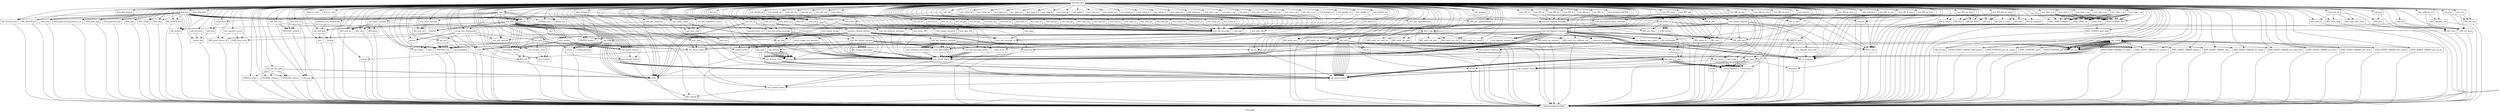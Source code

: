 digraph "Call graph" {
	label="Call graph";

	Node0x5644b32a7ba0 [shape=record,label="{external node}"];
	Node0x5644b32a7ba0 -> Node0x5644b32a7c40;
	Node0x5644b32a7ba0 -> Node0x5644b32a7d80;
	Node0x5644b32a7ba0 -> Node0x5644b32e1910;
	Node0x5644b32a7ba0 -> Node0x5644b32a7c70;
	Node0x5644b32a7ba0 -> Node0x5644b32e19b0;
	Node0x5644b32a7ba0 -> Node0x5644b32a7db0;
	Node0x5644b32a7ba0 -> Node0x5644b32e0fc0;
	Node0x5644b32a7ba0 -> Node0x5644b32e1030;
	Node0x5644b32a7ba0 -> Node0x5644b32e1180;
	Node0x5644b32a7ba0 -> Node0x5644b32e11f0;
	Node0x5644b32a7ba0 -> Node0x5644b32e16e0;
	Node0x5644b32a7ba0 -> Node0x5644b32e1750;
	Node0x5644b32a7ba0 -> Node0x5644b32e17c0;
	Node0x5644b32a7ba0 -> Node0x5644b32e1c40;
	Node0x5644b32a7ba0 -> Node0x5644b32e1830;
	Node0x5644b32a7ba0 -> Node0x5644b32e18a0;
	Node0x5644b32a7ba0 -> Node0x5644b32a7ce0;
	Node0x5644b32a7ba0 -> Node0x5644b32e1d10;
	Node0x5644b32a7ba0 -> Node0x5644b32e1de0;
	Node0x5644b32a7ba0 -> Node0x5644b327dd10;
	Node0x5644b32a7ba0 -> Node0x5644b327dd80;
	Node0x5644b32a7ba0 -> Node0x5644b327ddf0;
	Node0x5644b32a7ba0 -> Node0x5644b327de20;
	Node0x5644b32a7ba0 -> Node0x5644b327e080;
	Node0x5644b32a7ba0 -> Node0x5644b327e270;
	Node0x5644b32a7ba0 -> Node0x5644b327e2e0;
	Node0x5644b32a7ba0 -> Node0x5644b327e380;
	Node0x5644b32a7ba0 -> Node0x5644b327e420;
	Node0x5644b32a7ba0 -> Node0x5644b327e4c0;
	Node0x5644b32a7ba0 -> Node0x5644b351a890;
	Node0x5644b32a7ba0 -> Node0x5644b351a930;
	Node0x5644b32a7ba0 -> Node0x5644b351a9d0;
	Node0x5644b32a7ba0 -> Node0x5644b351aa40;
	Node0x5644b32a7ba0 -> Node0x5644b351b2c0;
	Node0x5644b32a7ba0 -> Node0x5644b351b3d0;
	Node0x5644b32a7ba0 -> Node0x5644b351b440;
	Node0x5644b32a7ba0 -> Node0x5644b351b4e0;
	Node0x5644b32a7ba0 -> Node0x5644b351b470;
	Node0x5644b32a7ba0 -> Node0x5644b351b620;
	Node0x5644b32a7ba0 -> Node0x5644b351b650;
	Node0x5644b32a7ba0 -> Node0x5644b351b700;
	Node0x5644b32a7ba0 -> Node0x5644b351b880;
	Node0x5644b32a7ba0 -> Node0x5644b351b980;
	Node0x5644b32a7ba0 -> Node0x5644b32e3fd0;
	Node0x5644b32a7ba0 -> Node0x5644b32e40e0;
	Node0x5644b32a7ba0 -> Node0x5644b32e41f0;
	Node0x5644b32a7ba0 -> Node0x5644b32e3ef0;
	Node0x5644b32a7ba0 -> Node0x5644b32e4220;
	Node0x5644b32a7ba0 -> Node0x5644b327e0b0;
	Node0x5644b32a7ba0 -> Node0x5644b351b2f0;
	Node0x5644b32a7ba0 -> Node0x5644b327e560;
	Node0x5644b32a7ba0 -> Node0x5644b327e1d0;
	Node0x5644b32a7ba0 -> Node0x5644b351ba20;
	Node0x5644b32a7ba0 -> Node0x5644b327df40;
	Node0x5644b32a7ba0 -> Node0x5644b32e4400;
	Node0x5644b32a7ba0 -> Node0x5644b32e4430;
	Node0x5644b32a7ba0 -> Node0x5644b32e45d0;
	Node0x5644b32a7ba0 -> Node0x5644b32e46b0;
	Node0x5644b32a7ba0 -> Node0x5644b32e1a20;
	Node0x5644b32a7ba0 -> Node0x5644b32e46e0;
	Node0x5644b32a7ba0 -> Node0x5644b32e4790;
	Node0x5644b32a7ba0 -> Node0x5644b32e4830;
	Node0x5644b32a7ba0 -> Node0x5644b32e49b0;
	Node0x5644b32a7ba0 -> Node0x5644b32e49e0;
	Node0x5644b32a7ba0 -> Node0x5644b32e4b50;
	Node0x5644b32a7ba0 -> Node0x5644b351aa70;
	Node0x5644b32a7ba0 -> Node0x5644b32e1110;
	Node0x5644b32a7ba0 -> Node0x5644b351ac40;
	Node0x5644b32a7ba0 -> Node0x5644b351ace0;
	Node0x5644b32a7ba0 -> Node0x5644b351ad80;
	Node0x5644b32a7ba0 -> Node0x5644b351ae20;
	Node0x5644b32a7ba0 -> Node0x5644b351aec0;
	Node0x5644b32a7ba0 -> Node0x5644b351af60;
	Node0x5644b32a7ba0 -> Node0x5644b351b000;
	Node0x5644b32a7ba0 -> Node0x5644b351b0a0;
	Node0x5644b32a7ba0 -> Node0x5644b351b140;
	Node0x5644b32a7ba0 -> Node0x5644b351b1e0;
	Node0x5644b32a7ba0 -> Node0x5644b32e5b90;
	Node0x5644b32a7ba0 -> Node0x5644b32e5c30;
	Node0x5644b32a7ba0 -> Node0x5644b32e5cd0;
	Node0x5644b32a7ba0 -> Node0x5644b32e5d70;
	Node0x5644b32a7ba0 -> Node0x5644b32e5e10;
	Node0x5644b32a7ba0 -> Node0x5644b32e5eb0;
	Node0x5644b32a7ba0 -> Node0x5644b32e5f50;
	Node0x5644b32a7ba0 -> Node0x5644b32e5ff0;
	Node0x5644b32a7ba0 -> Node0x5644b32e6090;
	Node0x5644b32a7ba0 -> Node0x5644b32e6130;
	Node0x5644b32a7ba0 -> Node0x5644b32e61d0;
	Node0x5644b32a7ba0 -> Node0x5644b32e6270;
	Node0x5644b32a7ba0 -> Node0x5644b32e6310;
	Node0x5644b32a7ba0 -> Node0x5644b32e63b0;
	Node0x5644b32a7ba0 -> Node0x5644b32e6450;
	Node0x5644b32a7ba0 -> Node0x5644b32e64f0;
	Node0x5644b32a7ba0 -> Node0x5644b32e6590;
	Node0x5644b32a7ba0 -> Node0x5644b32e6630;
	Node0x5644b32a7ba0 -> Node0x5644b32e66d0;
	Node0x5644b32a7ba0 -> Node0x5644b32e6770;
	Node0x5644b32a7ba0 -> Node0x5644b32e6810;
	Node0x5644b32a7ba0 -> Node0x5644b32e68b0;
	Node0x5644b32a7ba0 -> Node0x5644b32e6950;
	Node0x5644b32a7ba0 -> Node0x5644b32e69f0;
	Node0x5644b32a7ba0 -> Node0x5644b32e6a90;
	Node0x5644b32a7ba0 -> Node0x5644b32e6b30;
	Node0x5644b32a7ba0 -> Node0x5644b32e6bd0;
	Node0x5644b32a7ba0 -> Node0x5644b32e6c70;
	Node0x5644b32a7ba0 -> Node0x5644b32e6d10;
	Node0x5644b32a7ba0 -> Node0x5644b32e6db0;
	Node0x5644b32a7ba0 -> Node0x5644b32e6e50;
	Node0x5644b32a7ba0 -> Node0x5644b32e6ef0;
	Node0x5644b32a7ba0 -> Node0x5644b32e6f90;
	Node0x5644b32a7ba0 -> Node0x5644b32e7030;
	Node0x5644b32a7ba0 -> Node0x5644b32e70d0;
	Node0x5644b32a7ba0 -> Node0x5644b32e7170;
	Node0x5644b32a7ba0 -> Node0x5644b32e7210;
	Node0x5644b32a7ba0 -> Node0x5644b32e72b0;
	Node0x5644b32a7ba0 -> Node0x5644b32e7350;
	Node0x5644b32a7ba0 -> Node0x5644b32e73f0;
	Node0x5644b32a7ba0 -> Node0x5644b32e0f10;
	Node0x5644b32a7ba0 -> Node0x5644b32e10a0;
	Node0x5644b32a7ba0 -> Node0x5644b32e74f0;
	Node0x5644b32a7ba0 -> Node0x5644b32e7590;
	Node0x5644b32a7ba0 -> Node0x5644b32e7750;
	Node0x5644b32a7ba0 -> Node0x5644b32e7780;
	Node0x5644b32a7ba0 -> Node0x5644b32e78c0;
	Node0x5644b32a7ba0 -> Node0x5644b32e7960;
	Node0x5644b32a7ba0 -> Node0x5644b32e7a90;
	Node0x5644b32a7ba0 -> Node0x5644b32e1260;
	Node0x5644b32a7ba0 -> Node0x5644b32e7ac0;
	Node0x5644b32a7ba0 -> Node0x5644b32e7ca0;
	Node0x5644b32a7ba0 -> Node0x5644b32e7cd0;
	Node0x5644b32a7ba0 -> Node0x5644b32e4bc0;
	Node0x5644b32a7ba0 -> Node0x5644b32e4d20;
	Node0x5644b32a7ba0 -> Node0x5644b32e4d90;
	Node0x5644b32a7ba0 -> Node0x5644b32e4ef0;
	Node0x5644b32a7ba0 -> Node0x5644b32e4f20;
	Node0x5644b32a7ba0 -> Node0x5644b32e4fe0;
	Node0x5644b32a7ba0 -> Node0x5644b32e50a0;
	Node0x5644b32a7ba0 -> Node0x5644b32e51a0;
	Node0x5644b32a7ba0 -> Node0x5644b32e5320;
	Node0x5644b32a7ba0 -> Node0x5644b32e5350;
	Node0x5644b32a7ba0 -> Node0x5644b32e53c0;
	Node0x5644b32a7ba0 -> Node0x5644b32e5510;
	Node0x5644b32a7ba0 -> Node0x5644b32e5580;
	Node0x5644b32a7ba0 -> Node0x5644b32e56d0;
	Node0x5644b32a7ba0 -> Node0x5644b32e5740;
	Node0x5644b32a7ba0 -> Node0x5644b32e58d0;
	Node0x5644b32a7ba0 -> Node0x5644b32e5970;
	Node0x5644b32a7ba0 -> Node0x5644b32e59e0;
	Node0x5644b32a7ba0 -> Node0x5644b32e5ad0;
	Node0x5644b32a7ba0 -> Node0x5644b32e5b00;
	Node0x5644b32a7ba0 -> Node0x5644b329ac60;
	Node0x5644b32a7ba0 -> Node0x5644b329ad00;
	Node0x5644b32a7ba0 -> Node0x5644b329ac90;
	Node0x5644b32a7ba0 -> Node0x5644b329ae90;
	Node0x5644b32a7ba0 -> Node0x5644b329b0d0;
	Node0x5644b32a7ba0 -> Node0x5644b329b140;
	Node0x5644b32a7ba0 -> Node0x5644b329b170;
	Node0x5644b32a7ba0 -> Node0x5644b329b220;
	Node0x5644b32a7ba0 -> Node0x5644b329b430;
	Node0x5644b32a7ba0 -> Node0x5644b329b4a0;
	Node0x5644b32a7ba0 -> Node0x5644b329b4d0;
	Node0x5644b32a7ba0 -> Node0x5644b329b700;
	Node0x5644b32a7ba0 -> Node0x5644b329b7d0;
	Node0x5644b32a7ba0 -> Node0x5644b329b8d0;
	Node0x5644b32a7ba0 -> Node0x5644b329b900;
	Node0x5644b32a7ba0 -> Node0x5644b329ba80;
	Node0x5644b32a7ba0 -> Node0x5644b329bc00;
	Node0x5644b32a7ba0 -> Node0x5644b329bd80;
	Node0x5644b32a7ba0 -> Node0x5644b329bf00;
	Node0x5644b32a7ba0 -> Node0x5644b329c0f0;
	Node0x5644b32a7ba0 -> Node0x5644b329c160;
	Node0x5644b32a7ba0 -> Node0x5644b327dfb0;
	Node0x5644b32a7ba0 -> Node0x5644b327e760;
	Node0x5644b32a7ba0 -> Node0x5644b329c190;
	Node0x5644b32a7ba0 -> Node0x5644b329c360;
	Node0x5644b32a7ba0 -> Node0x5644b329c3d0;
	Node0x5644b32a7ba0 -> Node0x5644b329c510;
	Node0x5644b32a7ba0 -> Node0x5644b329c5b0;
	Node0x5644b32a7ba0 -> Node0x5644b329c620;
	Node0x5644b32a7ba0 -> Node0x5644b329c710;
	Node0x5644b32a7ba0 -> Node0x5644b351a6d0;
	Node0x5644b32a7ba0 -> Node0x5644b329c740;
	Node0x5644b32a7ba0 -> Node0x5644b329c800;
	Node0x5644b32a7ba0 -> Node0x5644b329c9f0;
	Node0x5644b32a7ba0 -> Node0x5644b329caa0;
	Node0x5644b32a7ba0 -> Node0x5644b329cad0;
	Node0x5644b32a7ba0 -> Node0x5644b329cd50;
	Node0x5644b32a7ba0 -> Node0x5644b329cd80;
	Node0x5644b32a7ba0 -> Node0x5644b329cf70;
	Node0x5644b32a7ba0 -> Node0x5644b329cfa0;
	Node0x5644b32a7ba0 -> Node0x5644b329d190;
	Node0x5644b32a7ba0 -> Node0x5644b327e8e0;
	Node0x5644b32a7ba0 -> Node0x5644b329d1c0;
	Node0x5644b32a7ba0 -> Node0x5644b329d380;
	Node0x5644b32a7ba0 -> Node0x5644b329d3f0;
	Node0x5644b32a7ba0 -> Node0x5644b329d460;
	Node0x5644b32a7ba0 -> Node0x5644b329d4d0;
	Node0x5644b32a7ba0 -> Node0x5644b329d540;
	Node0x5644b32a7ba0 -> Node0x5644b329d9c0;
	Node0x5644b32a7ba0 -> Node0x5644b329da30;
	Node0x5644b32a7ba0 -> Node0x5644b329daa0;
	Node0x5644b32a7ba0 -> Node0x5644b329db10;
	Node0x5644b32a7ba0 -> Node0x5644b329db80;
	Node0x5644b32a7ba0 -> Node0x5644b329e400;
	Node0x5644b32a7ba0 -> Node0x5644b329e470;
	Node0x5644b32a7ba0 -> Node0x5644b329e4e0;
	Node0x5644b32a7ba0 -> Node0x5644b329e550;
	Node0x5644b32a7ba0 -> Node0x5644b327e800;
	Node0x5644b32a7ba0 -> Node0x5644b329e8c0;
	Node0x5644b32a7ba0 -> Node0x5644b329e850;
	Node0x5644b32a7ba0 -> Node0x5644b329e9a0;
	Node0x5644b32a7ba0 -> Node0x5644b327e8b0;
	Node0x5644b32a7ba0 -> Node0x5644b329ea70;
	Node0x5644b32a7ba0 -> Node0x5644b32e4150;
	Node0x5644b32a7ba0 -> Node0x5644b32e4040;
	Node0x5644b32a7ba0 -> Node0x5644b327e790;
	Node0x5644b32a7ba0 -> Node0x5644b351b9f0;
	Node0x5644b32a7ba0 -> Node0x5644b329ead0;
	Node0x5644b32a7ba0 -> Node0x5644b329ec60;
	Node0x5644b32a7ba0 -> Node0x5644b329ecd0;
	Node0x5644b32a7ba0 -> Node0x5644b32e3f60;
	Node0x5644b32a7ba0 -> Node0x5644b329edd0;
	Node0x5644b32a7ba0 -> Node0x5644b351a770;
	Node0x5644b32a7ba0 -> Node0x5644b329ee70;
	Node0x5644b32a7ba0 -> Node0x5644b32e42d0;
	Node0x5644b32a7ba0 -> Node0x5644b327e160;
	Node0x5644b32a7ba0 -> Node0x5644b329ef70;
	Node0x5644b32a7ba0 -> Node0x5644b351a7e0;
	Node0x5644b32a7ba0 -> Node0x5644b329f070;
	Node0x5644b32a7ba0 -> Node0x5644b32e75c0;
	Node0x5644b32a7ba0 -> Node0x5644b329f410;
	Node0x5644b32a7ba0 -> Node0x5644b329f910;
	Node0x5644b32a7ba0 -> Node0x5644b32e4c60;
	Node0x5644b32a7ba0 -> Node0x5644b329faa0;
	Node0x5644b32a7ba0 -> Node0x5644b33368d0;
	Node0x5644b32a7ba0 -> Node0x5644b3336dc0;
	Node0x5644b32a7ba0 -> Node0x5644b32e4e30;
	Node0x5644b32a7ba0 -> Node0x5644b3337010;
	Node0x5644b32a7ba0 -> Node0x5644b32e7c30;
	Node0x5644b32a7ba0 -> Node0x5644b3337250;
	Node0x5644b32a7ba0 -> Node0x5644b351ba90;
	Node0x5644b32a7ba0 -> Node0x5644b329ebb0;
	Node0x5644b32a7ba0 -> Node0x5644b33373f0;
	Node0x5644b32a7ba0 -> Node0x5644b3337860;
	Node0x5644b32a7ba0 -> Node0x5644b3337490;
	Node0x5644b32a7ba0 -> Node0x5644b3337ac0;
	Node0x5644b32a7ba0 -> Node0x5644b3337420;
	Node0x5644b32a7ba0 -> Node0x5644b3337cb0;
	Node0x5644b32a7ba0 -> Node0x5644b3337590;
	Node0x5644b32a7ba0 -> Node0x5644b3337d50;
	Node0x5644b32a7ba0 -> Node0x5644b3337600;
	Node0x5644b32a7ba0 -> Node0x5644b3337eb0;
	Node0x5644b32a7ba0 -> Node0x5644b3337670;
	Node0x5644b32a7ba0 -> Node0x5644b3338030;
	Node0x5644b32a7ba0 -> Node0x5644b33376e0;
	Node0x5644b32a7ba0 -> Node0x5644b3338140;
	Node0x5644b32a7ba0 -> Node0x5644b3337750;
	Node0x5644b32a7ba0 -> Node0x5644b3298c10;
	Node0x5644b32a7ba0 -> Node0x5644b33377c0;
	Node0x5644b32a7ba0 -> Node0x5644b33378d0;
	Node0x5644b32a7ba0 -> Node0x5644b3298cb0;
	Node0x5644b32a7ba0 -> Node0x5644b3337900;
	Node0x5644b32a7ba0 -> Node0x5644b33380d0;
	Node0x5644b32a7ba0 -> Node0x5644b3337df0;
	Node0x5644b32a7ba0 -> Node0x5644b3337b60;
	Node0x5644b32a7ba0 -> Node0x5644b3337af0;
	Node0x5644b32a7ba0 -> Node0x5644b3337c10;
	Node0x5644b32a7ba0 -> Node0x5644b3337970;
	Node0x5644b32a7ba0 -> Node0x5644b3298f20;
	Node0x5644b32a7d80 [shape=record,label="{dsa_test}"];
	Node0x5644b32a7d80 -> Node0x5644b32a7c70;
	Node0x5644b32a7d80 -> Node0x5644b32e0f10;
	Node0x5644b32a7d80 -> Node0x5644b32a7db0;
	Node0x5644b32a7d80 -> Node0x5644b32e0fc0;
	Node0x5644b32a7d80 -> Node0x5644b32e0f10;
	Node0x5644b32a7d80 -> Node0x5644b32e1030;
	Node0x5644b32a7d80 -> Node0x5644b32e10a0;
	Node0x5644b32a7d80 -> Node0x5644b32e1110;
	Node0x5644b32a7d80 -> Node0x5644b32e1110;
	Node0x5644b32a7d80 -> Node0x5644b32e1180;
	Node0x5644b32a7d80 -> Node0x5644b32e11f0;
	Node0x5644b32a7d80 -> Node0x5644b32e1110;
	Node0x5644b32a7d80 -> Node0x5644b32e1260;
	Node0x5644b32a7d80 -> Node0x5644b32e11f0;
	Node0x5644b32a7d80 -> Node0x5644b32e1110;
	Node0x5644b32a7d80 -> Node0x5644b32e1260;
	Node0x5644b32a7d80 -> Node0x5644b32e11f0;
	Node0x5644b32a7d80 -> Node0x5644b32e1110;
	Node0x5644b32a7d80 -> Node0x5644b32e1260;
	Node0x5644b32a7d80 -> Node0x5644b32e16e0;
	Node0x5644b32a7d80 -> Node0x5644b32e1750;
	Node0x5644b32a7d80 -> Node0x5644b32e17c0;
	Node0x5644b32a7d80 -> Node0x5644b32e10a0;
	Node0x5644b32a7d80 -> Node0x5644b32e1830;
	Node0x5644b32a7d80 -> Node0x5644b32e18a0;
	Node0x5644b32a7c40 [shape=record,label="{setup_tests}"];
	Node0x5644b32a7c40 -> Node0x5644b32a7ce0;
	Node0x5644b32e1910 [shape=record,label="{llvm.dbg.declare}"];
	Node0x5644b32a7c70 [shape=record,label="{BN_GENCB_new}"];
	Node0x5644b32a7c70 -> Node0x5644b32a7bd0;
	Node0x5644b32e1de0 [shape=record,label="{add_all_tests}"];
	Node0x5644b32e1de0 -> Node0x5644b32e1d10;
	Node0x5644b327dd10 [shape=record,label="{subtest_level}"];
	Node0x5644b327dd80 [shape=record,label="{setup_test_framework}"];
	Node0x5644b327dd80 -> Node0x5644b327ddf0;
	Node0x5644b327dd80 -> Node0x5644b327ddf0;
	Node0x5644b327dd80 -> Node0x5644b327de20;
	Node0x5644b327dd80 -> Node0x5644b327de20;
	Node0x5644b327dd80 -> Node0x5644b327ded0;
	Node0x5644b327dd80 -> Node0x5644b327df40;
	Node0x5644b327dd80 -> Node0x5644b327dfb0;
	Node0x5644b327ddf0 [shape=record,label="{getenv}"];
	Node0x5644b327ddf0 -> Node0x5644b32a7bd0;
	Node0x5644b327de20 [shape=record,label="{atoi}"];
	Node0x5644b327de20 -> Node0x5644b32a7bd0;
	Node0x5644b327ded0 [shape=record,label="{set_seed}"];
	Node0x5644b327ded0 -> Node0x5644b327e080;
	Node0x5644b327ded0 -> Node0x5644b327dd10;
	Node0x5644b327ded0 -> Node0x5644b327e0b0;
	Node0x5644b327ded0 -> Node0x5644b327e160;
	Node0x5644b327ded0 -> Node0x5644b327e1d0;
	Node0x5644b327e080 [shape=record,label="{time}"];
	Node0x5644b327e080 -> Node0x5644b32a7bd0;
	Node0x5644b327e270 [shape=record,label="{pulldown_test_framework}"];
	Node0x5644b327e270 -> Node0x5644b327e2e0;
	Node0x5644b351b440 [shape=record,label="{strlen}"];
	Node0x5644b351b440 -> Node0x5644b32a7bd0;
	Node0x5644b32e4bc0 [shape=record,label="{BN_cmp}"];
	Node0x5644b32e4bc0 -> Node0x5644b32a7bd0;
	Node0x5644b32e4d20 [shape=record,label="{test_BN_eq_zero}"];
	Node0x5644b32e4d20 -> Node0x5644b32e4d90;
	Node0x5644b32e4d20 -> Node0x5644b32e4e30;
	Node0x5644b32e4d90 [shape=record,label="{BN_is_zero}"];
	Node0x5644b32e4d90 -> Node0x5644b32a7bd0;
	Node0x5644b32e4ef0 [shape=record,label="{test_BN_ne}"];
	Node0x5644b32e4ef0 -> Node0x5644b32e4bc0;
	Node0x5644b32e4ef0 -> Node0x5644b32e4c60;
	Node0x5644b32e4f20 [shape=record,label="{test_BN_ne_zero}"];
	Node0x5644b32e4f20 -> Node0x5644b32e4d90;
	Node0x5644b32e4f20 -> Node0x5644b32e4e30;
	Node0x5644b32e4fe0 [shape=record,label="{test_BN_gt}"];
	Node0x5644b32e4fe0 -> Node0x5644b32e4bc0;
	Node0x5644b32e4fe0 -> Node0x5644b32e4c60;
	Node0x5644b32e50a0 [shape=record,label="{test_BN_gt_zero}"];
	Node0x5644b32e50a0 -> Node0x5644b32e51a0;
	Node0x5644b32e50a0 -> Node0x5644b32e4d90;
	Node0x5644b32e50a0 -> Node0x5644b32e4e30;
	Node0x5644b32e51a0 [shape=record,label="{BN_is_negative}"];
	Node0x5644b32e51a0 -> Node0x5644b32a7bd0;
	Node0x5644b32e5320 [shape=record,label="{test_BN_ge}"];
	Node0x5644b32e5320 -> Node0x5644b32e4bc0;
	Node0x5644b32e5320 -> Node0x5644b32e4c60;
	Node0x5644b32e7c30 [shape=record,label="{test_fail_memory_message}"];
	Node0x5644b32e7c30 -> Node0x5644b3337080;
	Node0x5644b32e7c30 -> Node0x5644b351b2f0;
	Node0x5644b3337080 [shape=record,label="{test_fail_memory_common}"];
	Node0x5644b3337080 -> Node0x5644b32e4400;
	Node0x5644b3337080 -> Node0x5644b33372c0;
	Node0x5644b3337080 -> Node0x5644b329f290;
	Node0x5644b3337080 -> Node0x5644b33372c0;
	Node0x5644b3337080 -> Node0x5644b33372c0;
	Node0x5644b3337080 -> Node0x5644b32e7ac0;
	Node0x5644b3337080 -> Node0x5644b329f290;
	Node0x5644b3337080 -> Node0x5644b3336f60;
	Node0x5644b3337080 -> Node0x5644b3336f60;
	Node0x5644b3337080 -> Node0x5644b351b2f0;
	Node0x5644b3337080 -> Node0x5644b33372c0;
	Node0x5644b3337080 -> Node0x5644b351b2f0;
	Node0x5644b3337080 -> Node0x5644b33372c0;
	Node0x5644b3337080 -> Node0x5644b351b2f0;
	Node0x5644b3337080 -> Node0x5644b351b2f0;
	Node0x5644b3337080 -> Node0x5644b351a7e0;
	Node0x5644b33372c0 [shape=record,label="{test_memory_null_empty}"];
	Node0x5644b33372c0 -> Node0x5644b351b2f0;
	Node0x5644b33372c0 -> Node0x5644b351b2f0;
	Node0x5644b3337250 [shape=record,label="{test_output_memory}"];
	Node0x5644b3337250 -> Node0x5644b3337080;
	Node0x5644b351ba90 [shape=record,label="{global_init}"];
	Node0x5644b329ebb0 [shape=record,label="{BIO_f_tap}"];
	Node0x5644b329ebb0 -> Node0x5644b33373f0;
	Node0x5644b329ebb0 -> Node0x5644b3337490;
	Node0x5644b329ebb0 -> Node0x5644b3337420;
	Node0x5644b329ebb0 -> Node0x5644b3337590;
	Node0x5644b329ebb0 -> Node0x5644b3337600;
	Node0x5644b329ebb0 -> Node0x5644b3337670;
	Node0x5644b329ebb0 -> Node0x5644b33376e0;
	Node0x5644b329ebb0 -> Node0x5644b3337750;
	Node0x5644b329ebb0 -> Node0x5644b33377c0;
	Node0x5644b33373f0 [shape=record,label="{BIO_meth_new}"];
	Node0x5644b33373f0 -> Node0x5644b32a7bd0;
	Node0x5644b3337860 [shape=record,label="{tap_write_ex}"];
	Node0x5644b3337860 -> Node0x5644b33378d0;
	Node0x5644b3337860 -> Node0x5644b3337970;
	Node0x5644b3337860 -> Node0x5644b3337900;
	Node0x5644b3337860 -> Node0x5644b327dd10;
	Node0x5644b3337860 -> Node0x5644b3337a20;
	Node0x5644b3337860 -> Node0x5644b3337a20;
	Node0x5644b3337860 -> Node0x5644b3337a20;
	Node0x5644b3337860 -> Node0x5644b3337900;
	Node0x5644b3337490 [shape=record,label="{BIO_meth_set_write_ex}"];
	Node0x5644b3337490 -> Node0x5644b32a7bd0;
	Node0x5644b3337ac0 [shape=record,label="{tap_read_ex}"];
	Node0x5644b3337ac0 -> Node0x5644b33378d0;
	Node0x5644b3337ac0 -> Node0x5644b3337b60;
	Node0x5644b3337ac0 -> Node0x5644b3337af0;
	Node0x5644b3337ac0 -> Node0x5644b3337c10;
	Node0x5644b3337420 [shape=record,label="{BIO_meth_set_read_ex}"];
	Node0x5644b3337420 -> Node0x5644b32a7bd0;
	Node0x5644b3337cb0 [shape=record,label="{tap_puts}"];
	Node0x5644b3337cb0 -> Node0x5644b351b440;
	Node0x5644b3337cb0 -> Node0x5644b3337860;
	Node0x5644b3337590 [shape=record,label="{BIO_meth_set_puts}"];
	Node0x5644b3337590 -> Node0x5644b32a7bd0;
	Node0x5644b3337d50 [shape=record,label="{tap_gets}"];
	Node0x5644b3337d50 -> Node0x5644b33378d0;
	Node0x5644b3337d50 -> Node0x5644b3337df0;
	Node0x5644b3337600 [shape=record,label="{BIO_meth_set_gets}"];
	Node0x5644b3337600 -> Node0x5644b32a7bd0;
	Node0x5644b3337eb0 [shape=record,label="{tap_ctrl}"];
	Node0x5644b3337eb0 -> Node0x5644b33378d0;
	Node0x5644b3337eb0 -> Node0x5644b3337900;
	Node0x5644b3337eb0 -> Node0x5644b329ef70;
	Node0x5644b3337670 [shape=record,label="{BIO_meth_set_ctrl}"];
	Node0x5644b3337670 -> Node0x5644b32a7bd0;
	Node0x5644b32e19b0 [shape=record,label="{dsa_cb}"];
	Node0x5644b32e19b0 -> Node0x5644b32e1a20;
	Node0x5644b32a7db0 [shape=record,label="{BN_GENCB_set}"];
	Node0x5644b32a7db0 -> Node0x5644b32a7bd0;
	Node0x5644b32e0fc0 [shape=record,label="{DSA_new}"];
	Node0x5644b32e0fc0 -> Node0x5644b32a7bd0;
	Node0x5644b32e1030 [shape=record,label="{DSA_generate_parameters_ex}"];
	Node0x5644b32e1030 -> Node0x5644b32a7bd0;
	Node0x5644b32e1180 [shape=record,label="{DSA_get0_pqg}"];
	Node0x5644b32e1180 -> Node0x5644b32a7bd0;
	Node0x5644b32e11f0 [shape=record,label="{BN_bn2bin}"];
	Node0x5644b32e11f0 -> Node0x5644b32a7bd0;
	Node0x5644b32e16e0 [shape=record,label="{DSA_generate_key}"];
	Node0x5644b32e16e0 -> Node0x5644b32a7bd0;
	Node0x5644b32e1750 [shape=record,label="{DSA_sign}"];
	Node0x5644b32e1750 -> Node0x5644b32a7bd0;
	Node0x5644b32e17c0 [shape=record,label="{DSA_verify}"];
	Node0x5644b32e17c0 -> Node0x5644b32a7bd0;
	Node0x5644b32e1c40 [shape=record,label="{llvm.dbg.label}"];
	Node0x5644b32e1830 [shape=record,label="{DSA_free}"];
	Node0x5644b32e1830 -> Node0x5644b32a7bd0;
	Node0x5644b32e18a0 [shape=record,label="{BN_GENCB_free}"];
	Node0x5644b32e18a0 -> Node0x5644b32a7bd0;
	Node0x5644b32a7ce0 [shape=record,label="{add_test}"];
	Node0x5644b32a7ce0 -> Node0x5644b32e1d10;
	Node0x5644b32e1d10 [shape=record,label="{__assert_fail}"];
	Node0x5644b32e1d10 -> Node0x5644b32a7bd0;
	Node0x5644b32e6d10 [shape=record,label="{test_size_t_le}"];
	Node0x5644b32e6d10 -> Node0x5644b351aae0;
	Node0x5644b32e6db0 [shape=record,label="{test_size_t_gt}"];
	Node0x5644b32e6db0 -> Node0x5644b351aae0;
	Node0x5644b32e6e50 [shape=record,label="{test_size_t_ge}"];
	Node0x5644b32e6e50 -> Node0x5644b351aae0;
	Node0x5644b32e6ef0 [shape=record,label="{test_double_eq}"];
	Node0x5644b32e6ef0 -> Node0x5644b351aae0;
	Node0x5644b32e6f90 [shape=record,label="{test_double_ne}"];
	Node0x5644b32e6f90 -> Node0x5644b351aae0;
	Node0x5644b32e7030 [shape=record,label="{test_double_lt}"];
	Node0x5644b32e7030 -> Node0x5644b351aae0;
	Node0x5644b32e70d0 [shape=record,label="{test_double_le}"];
	Node0x5644b32e70d0 -> Node0x5644b351aae0;
	Node0x5644b32e7170 [shape=record,label="{test_double_gt}"];
	Node0x5644b32e7170 -> Node0x5644b351aae0;
	Node0x5644b32e7210 [shape=record,label="{test_double_ge}"];
	Node0x5644b32e7210 -> Node0x5644b351aae0;
	Node0x5644b32e72b0 [shape=record,label="{test_ptr_eq}"];
	Node0x5644b32e72b0 -> Node0x5644b351aae0;
	Node0x5644b32e7350 [shape=record,label="{test_ptr_ne}"];
	Node0x5644b32e7350 -> Node0x5644b351aae0;
	Node0x5644b32e73f0 [shape=record,label="{test_ptr_null}"];
	Node0x5644b32e73f0 -> Node0x5644b351aae0;
	Node0x5644b32e0f10 [shape=record,label="{test_ptr}"];
	Node0x5644b32e0f10 -> Node0x5644b351aae0;
	Node0x5644b32e10a0 [shape=record,label="{test_true}"];
	Node0x5644b32e10a0 -> Node0x5644b351aae0;
	Node0x5644b32e74f0 [shape=record,label="{test_false}"];
	Node0x5644b32e74f0 -> Node0x5644b351aae0;
	Node0x5644b32e7590 [shape=record,label="{test_str_eq}"];
	Node0x5644b32e7590 -> Node0x5644b351b2c0;
	Node0x5644b32e7590 -> Node0x5644b351b440;
	Node0x5644b32e7590 -> Node0x5644b351b440;
	Node0x5644b32e7590 -> Node0x5644b32e75c0;
	Node0x5644b32e7750 [shape=record,label="{test_str_ne}"];
	Node0x5644b32e7750 -> Node0x5644b351b2c0;
	Node0x5644b32e7750 -> Node0x5644b351b440;
	Node0x5644b32e7750 -> Node0x5644b351b440;
	Node0x5644b32e7750 -> Node0x5644b32e75c0;
	Node0x5644b329f140 [shape=record,label="{test_string_null_empty}"];
	Node0x5644b329f140 -> Node0x5644b351b2f0;
	Node0x5644b329f140 -> Node0x5644b351b2f0;
	Node0x5644b329f290 [shape=record,label="{test_diff_header}"];
	Node0x5644b329f290 -> Node0x5644b351b2f0;
	Node0x5644b329f290 -> Node0x5644b351b2f0;
	Node0x5644b329f410 [shape=record,label="{__ctype_b_loc}"];
	Node0x5644b329f410 -> Node0x5644b32a7bd0;
	Node0x5644b329f910 [shape=record,label="{test_output_string}"];
	Node0x5644b329f910 -> Node0x5644b329f110;
	Node0x5644b32e4c60 [shape=record,label="{test_fail_bignum_message}"];
	Node0x5644b32e4c60 -> Node0x5644b329f9b0;
	Node0x5644b32e4c60 -> Node0x5644b351b2f0;
	Node0x5644b329f9b0 [shape=record,label="{test_fail_bignum_common}"];
	Node0x5644b329f9b0 -> Node0x5644b32e4400;
	Node0x5644b329f9b0 -> Node0x5644b329faa0;
	Node0x5644b329f9b0 -> Node0x5644b32e51a0;
	Node0x5644b329f9b0 -> Node0x5644b329faa0;
	Node0x5644b329f9b0 -> Node0x5644b32e51a0;
	Node0x5644b329f9b0 -> Node0x5644b329f9e0;
	Node0x5644b329f9b0 -> Node0x5644b329fba0;
	Node0x5644b329f9b0 -> Node0x5644b329f290;
	Node0x5644b329f9b0 -> Node0x5644b329f9e0;
	Node0x5644b329f9b0 -> Node0x5644b329fba0;
	Node0x5644b329f9b0 -> Node0x5644b329fba0;
	Node0x5644b329f9b0 -> Node0x5644b32e4bc0;
	Node0x5644b329f9b0 -> Node0x5644b329f290;
	Node0x5644b329f9b0 -> Node0x5644b329f9e0;
	Node0x5644b329f9b0 -> Node0x5644b351b4e0;
	Node0x5644b329f9b0 -> Node0x5644b351b2f0;
	Node0x5644b329f9b0 -> Node0x5644b33368d0;
	Node0x5644b329f9b0 -> Node0x5644b33368d0;
	Node0x5644b329f9b0 -> Node0x5644b3336d50;
	Node0x5644b329f9b0 -> Node0x5644b3336d50;
	Node0x5644b329f9b0 -> Node0x5644b351b2f0;
	Node0x5644b329f9b0 -> Node0x5644b351b2f0;
	Node0x5644b329f9b0 -> Node0x5644b351b2f0;
	Node0x5644b329f9b0 -> Node0x5644b351b2f0;
	Node0x5644b329f9b0 -> Node0x5644b351b2f0;
	Node0x5644b329f9b0 -> Node0x5644b351b2f0;
	Node0x5644b329f9b0 -> Node0x5644b351a7e0;
	Node0x5644b329f9b0 -> Node0x5644b3336dc0;
	Node0x5644b329faa0 [shape=record,label="{BN_num_bits}"];
	Node0x5644b329faa0 -> Node0x5644b32a7bd0;
	Node0x5644b329f9e0 [shape=record,label="{test_bignum_header_line}"];
	Node0x5644b329f9e0 -> Node0x5644b351b2f0;
	Node0x5644b329fba0 [shape=record,label="{test_bignum_zero_print}"];
	Node0x5644b329fba0 -> Node0x5644b3336e90;
	Node0x5644b329fba0 -> Node0x5644b351b2f0;
	Node0x5644b33368d0 [shape=record,label="{BN_bn2binpad}"];
	Node0x5644b33368d0 -> Node0x5644b32a7bd0;
	Node0x5644b3336d50 [shape=record,label="{convert_bn_memory}"];
	Node0x5644b3336d50 -> Node0x5644b32e4d90;
	Node0x5644b3336d50 -> Node0x5644b3336f60;
	Node0x5644b3336d50 -> Node0x5644b32e51a0;
	Node0x5644b3336d50 -> Node0x5644b32e51a0;
	Node0x5644b3336d50 -> Node0x5644b32e51a0;
	Node0x5644b3336d50 -> Node0x5644b351b440;
	Node0x5644b3336d50 -> Node0x5644b351b470;
	Node0x5644b3336dc0 [shape=record,label="{CRYPTO_free}"];
	Node0x5644b3336dc0 -> Node0x5644b32a7bd0;
	Node0x5644b3336f60 [shape=record,label="{hex_convert_memory}"];
	Node0x5644b3336e90 [shape=record,label="{test_bignum_zero_null}"];
	Node0x5644b3336e90 -> Node0x5644b32e51a0;
	Node0x5644b32e4e30 [shape=record,label="{test_fail_bignum_mono_message}"];
	Node0x5644b32e4e30 -> Node0x5644b329f9b0;
	Node0x5644b32e4e30 -> Node0x5644b351b2f0;
	Node0x5644b3337010 [shape=record,label="{test_output_bignum}"];
	Node0x5644b3337010 -> Node0x5644b32e4d90;
	Node0x5644b3337010 -> Node0x5644b3336e90;
	Node0x5644b3337010 -> Node0x5644b351b2f0;
	Node0x5644b3337010 -> Node0x5644b329faa0;
	Node0x5644b3337010 -> Node0x5644b32e11f0;
	Node0x5644b3337010 -> Node0x5644b3336f60;
	Node0x5644b3337010 -> Node0x5644b32e51a0;
	Node0x5644b3337010 -> Node0x5644b351b2f0;
	Node0x5644b3337010 -> Node0x5644b329f9b0;
	Node0x5644b327e2e0 [shape=record,label="{set_test_title}"];
	Node0x5644b327e2e0 -> Node0x5644b327e380;
	Node0x5644b327e2e0 -> Node0x5644b327e420;
	Node0x5644b327e380 [shape=record,label="{free}"];
	Node0x5644b327e380 -> Node0x5644b32a7bd0;
	Node0x5644b327e420 [shape=record,label="{strdup}"];
	Node0x5644b327e420 -> Node0x5644b32a7bd0;
	Node0x5644b327e4c0 [shape=record,label="{run_tests}"];
	Node0x5644b327e4c0 -> Node0x5644b327e530;
	Node0x5644b327e4c0 -> Node0x5644b327e0b0;
	Node0x5644b327e4c0 -> Node0x5644b327e0b0;
	Node0x5644b327e4c0 -> Node0x5644b327e0b0;
	Node0x5644b327e4c0 -> Node0x5644b327e160;
	Node0x5644b327e4c0 -> Node0x5644b327e560;
	Node0x5644b327e4c0 -> Node0x5644b327e0b0;
	Node0x5644b327e4c0 -> Node0x5644b327e0b0;
	Node0x5644b327e4c0 -> Node0x5644b327e160;
	Node0x5644b327e4c0 -> Node0x5644b327e2e0;
	Node0x5644b327e4c0 -> Node0x5644b32a7bd0;
	Node0x5644b327e4c0 -> Node0x5644b327e610;
	Node0x5644b327e4c0 -> Node0x5644b327e680;
	Node0x5644b327e4c0 -> Node0x5644b327e0b0;
	Node0x5644b327e4c0 -> Node0x5644b327e0b0;
	Node0x5644b327e4c0 -> Node0x5644b327e160;
	Node0x5644b327e4c0 -> Node0x5644b327e560;
	Node0x5644b327e4c0 -> Node0x5644b327e6f0;
	Node0x5644b327e4c0 -> Node0x5644b327e2e0;
	Node0x5644b327e4c0 -> Node0x5644b32a7bd0;
	Node0x5644b327e4c0 -> Node0x5644b327e680;
	Node0x5644b327e4c0 -> Node0x5644b327e610;
	Node0x5644b327e4c0 -> Node0x5644b327e610;
	Node0x5644b327e4c0 -> Node0x5644b327e610;
	Node0x5644b327e530 [shape=record,label="{process_shared_options}"];
	Node0x5644b327e530 -> Node0x5644b327e760;
	Node0x5644b327e530 -> Node0x5644b327e800;
	Node0x5644b327e530 -> Node0x5644b327df40;
	Node0x5644b327e530 -> Node0x5644b327e790;
	Node0x5644b327e530 -> Node0x5644b327e8b0;
	Node0x5644b327e530 -> Node0x5644b327e8e0;
	Node0x5644b327e530 -> Node0x5644b327e8b0;
	Node0x5644b327e530 -> Node0x5644b327e8e0;
	Node0x5644b327e530 -> Node0x5644b351a6d0;
	Node0x5644b327e530 -> Node0x5644b327e8e0;
	Node0x5644b327e530 -> Node0x5644b351a6d0;
	Node0x5644b327e530 -> Node0x5644b327e8e0;
	Node0x5644b327e530 -> Node0x5644b351a6d0;
	Node0x5644b327e530 -> Node0x5644b327ded0;
	Node0x5644b327e530 -> Node0x5644b351a740;
	Node0x5644b327e610 [shape=record,label="{test_verdict}"];
	Node0x5644b327e610 -> Node0x5644b327e160;
	Node0x5644b327e610 -> Node0x5644b351a7e0;
	Node0x5644b327e610 -> Node0x5644b327e0b0;
	Node0x5644b327e610 -> Node0x5644b351a770;
	Node0x5644b327e610 -> Node0x5644b327e0b0;
	Node0x5644b327e610 -> Node0x5644b327e0b0;
	Node0x5644b327e610 -> Node0x5644b327e160;
	Node0x5644b327e680 [shape=record,label="{finalize}"];
	Node0x5644b327e680 -> Node0x5644b351a890;
	Node0x5644b327e680 -> Node0x5644b351a930;
	Node0x5644b327e6f0 [shape=record,label="{gcd}"];
	Node0x5644b351a890 [shape=record,label="{ERR_clear_error}"];
	Node0x5644b351a890 -> Node0x5644b32a7bd0;
	Node0x5644b351a930 [shape=record,label="{ERR_print_errors_cb}"];
	Node0x5644b351a930 -> Node0x5644b32a7bd0;
	Node0x5644b351a9d0 [shape=record,label="{llvm.va_start}"];
	Node0x5644b351aa40 [shape=record,label="{llvm.va_end}"];
	Node0x5644b351a740 [shape=record,label="{check_single_test_params}"];
	Node0x5644b351a740 -> Node0x5644b351b2c0;
	Node0x5644b351a740 -> Node0x5644b327de20;
	Node0x5644b351a740 -> Node0x5644b351b2f0;
	Node0x5644b351a740 -> Node0x5644b351b2f0;
	Node0x5644b351a740 -> Node0x5644b351b2f0;
	Node0x5644b351b2c0 [shape=record,label="{strcmp}"];
	Node0x5644b351b2c0 -> Node0x5644b32a7bd0;
	Node0x5644b351b3d0 [shape=record,label="{glue_strings}"];
	Node0x5644b351b3d0 -> Node0x5644b351b440;
	Node0x5644b351b3d0 -> Node0x5644b351b4e0;
	Node0x5644b351b3d0 -> Node0x5644b32e0f10;
	Node0x5644b351b3d0 -> Node0x5644b351b470;
	Node0x5644b351b3d0 -> Node0x5644b351b440;
	Node0x5644b351b4e0 [shape=record,label="{CRYPTO_malloc}"];
	Node0x5644b351b4e0 -> Node0x5644b32a7bd0;
	Node0x5644b351b470 [shape=record,label="{strcpy}"];
	Node0x5644b351b470 -> Node0x5644b32a7bd0;
	Node0x5644b351b620 [shape=record,label="{test_mk_file_path}"];
	Node0x5644b351b620 -> Node0x5644b351b440;
	Node0x5644b351b620 -> Node0x5644b351b440;
	Node0x5644b351b620 -> Node0x5644b351b440;
	Node0x5644b351b620 -> Node0x5644b351b650;
	Node0x5644b351b620 -> Node0x5644b351b700;
	Node0x5644b351b620 -> Node0x5644b351b880;
	Node0x5644b351b620 -> Node0x5644b351b880;
	Node0x5644b351b650 [shape=record,label="{CRYPTO_zalloc}"];
	Node0x5644b351b650 -> Node0x5644b32a7bd0;
	Node0x5644b351b700 [shape=record,label="{OPENSSL_strlcpy}"];
	Node0x5644b351b700 -> Node0x5644b32a7bd0;
	Node0x5644b351b880 [shape=record,label="{OPENSSL_strlcat}"];
	Node0x5644b351b880 -> Node0x5644b32a7bd0;
	Node0x5644b32e6270 [shape=record,label="{test_uchar_gt}"];
	Node0x5644b32e6270 -> Node0x5644b351aae0;
	Node0x5644b32e6310 [shape=record,label="{test_uchar_ge}"];
	Node0x5644b32e6310 -> Node0x5644b351aae0;
	Node0x5644b32e63b0 [shape=record,label="{test_long_eq}"];
	Node0x5644b32e63b0 -> Node0x5644b351aae0;
	Node0x5644b32e6450 [shape=record,label="{test_long_ne}"];
	Node0x5644b32e6450 -> Node0x5644b351aae0;
	Node0x5644b32e64f0 [shape=record,label="{test_long_lt}"];
	Node0x5644b32e64f0 -> Node0x5644b351aae0;
	Node0x5644b32e6590 [shape=record,label="{test_long_le}"];
	Node0x5644b32e6590 -> Node0x5644b351aae0;
	Node0x5644b32e6630 [shape=record,label="{test_long_gt}"];
	Node0x5644b32e6630 -> Node0x5644b351aae0;
	Node0x5644b32e66d0 [shape=record,label="{test_long_ge}"];
	Node0x5644b32e66d0 -> Node0x5644b351aae0;
	Node0x5644b351b980 [shape=record,label="{main}"];
	Node0x5644b351b980 -> Node0x5644b351b9f0;
	Node0x5644b351b980 -> Node0x5644b351ba90;
	Node0x5644b351b980 -> Node0x5644b351b2f0;
	Node0x5644b351b980 -> Node0x5644b327dd80;
	Node0x5644b351b980 -> Node0x5644b32a7c40;
	Node0x5644b351b980 -> Node0x5644b327e4c0;
	Node0x5644b351b980 -> Node0x5644b351ba20;
	Node0x5644b351b980 -> Node0x5644b32e3ef0;
	Node0x5644b351b980 -> Node0x5644b327df40;
	Node0x5644b351b980 -> Node0x5644b327e790;
	Node0x5644b351b980 -> Node0x5644b327e270;
	Node0x5644b351b980 -> Node0x5644b32e3f60;
	Node0x5644b32e3fd0 [shape=record,label="{test_get_argument_count}"];
	Node0x5644b32e3fd0 -> Node0x5644b32e4040;
	Node0x5644b32e40e0 [shape=record,label="{test_get_argument}"];
	Node0x5644b32e40e0 -> Node0x5644b32e4150;
	Node0x5644b32e40e0 -> Node0x5644b32e41f0;
	Node0x5644b32e40e0 -> Node0x5644b32e4040;
	Node0x5644b32e41f0 [shape=record,label="{OPENSSL_die}"];
	Node0x5644b32e41f0 -> Node0x5644b32a7bd0;
	Node0x5644b32e3ef0 [shape=record,label="{opt_check_usage}"];
	Node0x5644b32e3ef0 -> Node0x5644b32e4150;
	Node0x5644b32e3ef0 -> Node0x5644b32e4040;
	Node0x5644b32e3ef0 -> Node0x5644b351b2f0;
	Node0x5644b32e3ef0 -> Node0x5644b351b2f0;
	Node0x5644b32e4220 [shape=record,label="{opt_printf_stderr}"];
	Node0x5644b32e4220 -> Node0x5644b32e42d0;
	Node0x5644b327e0b0 [shape=record,label="{test_printf_stdout}"];
	Node0x5644b327e0b0 -> Node0x5644b351a770;
	Node0x5644b351b2f0 [shape=record,label="{test_printf_stderr}"];
	Node0x5644b351b2f0 -> Node0x5644b32e42d0;
	Node0x5644b327e560 [shape=record,label="{test_random}"];
	Node0x5644b327e1d0 [shape=record,label="{test_random_seed}"];
	Node0x5644b327e1d0 -> Node0x5644b327e560;
	Node0x5644b351ba20 [shape=record,label="{cleanup_tests}"];
	Node0x5644b327df40 [shape=record,label="{test_get_options}"];
	Node0x5644b32e4400 [shape=record,label="{test_fail_message_prefix}"];
	Node0x5644b32e4400 -> Node0x5644b351b2f0;
	Node0x5644b32e4400 -> Node0x5644b351b2f0;
	Node0x5644b32e4400 -> Node0x5644b351b2f0;
	Node0x5644b32e4400 -> Node0x5644b351b2f0;
	Node0x5644b32e4400 -> Node0x5644b351b2f0;
	Node0x5644b32e4400 -> Node0x5644b351b2f0;
	Node0x5644b32e4430 [shape=record,label="{test_info_c90}"];
	Node0x5644b32e4430 -> Node0x5644b32e4570;
	Node0x5644b32e4570 [shape=record,label="{test_fail_message_va}"];
	Node0x5644b32e4570 -> Node0x5644b32e4400;
	Node0x5644b32e4570 -> Node0x5644b32e42d0;
	Node0x5644b32e4570 -> Node0x5644b351b2f0;
	Node0x5644b32e4570 -> Node0x5644b351a7e0;
	Node0x5644b32e45d0 [shape=record,label="{test_info}"];
	Node0x5644b32e45d0 -> Node0x5644b32e4570;
	Node0x5644b32e46b0 [shape=record,label="{test_error_c90}"];
	Node0x5644b32e46b0 -> Node0x5644b32e4570;
	Node0x5644b32e46b0 -> Node0x5644b351b2f0;
	Node0x5644b32e1a20 [shape=record,label="{test_error}"];
	Node0x5644b32e1a20 -> Node0x5644b32e4570;
	Node0x5644b32e1a20 -> Node0x5644b351b2f0;
	Node0x5644b32e46e0 [shape=record,label="{test_perror}"];
	Node0x5644b32e46e0 -> Node0x5644b32e4790;
	Node0x5644b32e46e0 -> Node0x5644b32e4830;
	Node0x5644b32e46e0 -> Node0x5644b32e1a20;
	Node0x5644b32e4790 [shape=record,label="{__errno_location}"];
	Node0x5644b32e4790 -> Node0x5644b32a7bd0;
	Node0x5644b32e4830 [shape=record,label="{strerror}"];
	Node0x5644b32e4830 -> Node0x5644b32a7bd0;
	Node0x5644b32e49b0 [shape=record,label="{test_note}"];
	Node0x5644b32e49b0 -> Node0x5644b32e42d0;
	Node0x5644b32e49b0 -> Node0x5644b351b2f0;
	Node0x5644b32e49b0 -> Node0x5644b351a7e0;
	Node0x5644b32e49e0 [shape=record,label="{test_skip}"];
	Node0x5644b32e49e0 -> Node0x5644b32e4570;
	Node0x5644b32e4b50 [shape=record,label="{test_skip_c90}"];
	Node0x5644b32e4b50 -> Node0x5644b32e4570;
	Node0x5644b32e4b50 -> Node0x5644b351b2f0;
	Node0x5644b351aa70 [shape=record,label="{test_openssl_errors}"];
	Node0x5644b351aa70 -> Node0x5644b351a930;
	Node0x5644b351aa70 -> Node0x5644b351a890;
	Node0x5644b32e1110 [shape=record,label="{test_int_eq}"];
	Node0x5644b32e1110 -> Node0x5644b351aae0;
	Node0x5644b351aae0 [shape=record,label="{test_fail_message}"];
	Node0x5644b351aae0 -> Node0x5644b32e4570;
	Node0x5644b351ac40 [shape=record,label="{test_int_ne}"];
	Node0x5644b351ac40 -> Node0x5644b351aae0;
	Node0x5644b351ace0 [shape=record,label="{test_int_lt}"];
	Node0x5644b351ace0 -> Node0x5644b351aae0;
	Node0x5644b351ad80 [shape=record,label="{test_int_le}"];
	Node0x5644b351ad80 -> Node0x5644b351aae0;
	Node0x5644b351ae20 [shape=record,label="{test_int_gt}"];
	Node0x5644b351ae20 -> Node0x5644b351aae0;
	Node0x5644b351aec0 [shape=record,label="{test_int_ge}"];
	Node0x5644b351aec0 -> Node0x5644b351aae0;
	Node0x5644b351af60 [shape=record,label="{test_uint_eq}"];
	Node0x5644b351af60 -> Node0x5644b351aae0;
	Node0x5644b32e7780 [shape=record,label="{test_strn_eq}"];
	Node0x5644b32e7780 -> Node0x5644b32e78c0;
	Node0x5644b32e7780 -> Node0x5644b32e7960;
	Node0x5644b32e7780 -> Node0x5644b32e7960;
	Node0x5644b32e7780 -> Node0x5644b32e75c0;
	Node0x5644b32e78c0 [shape=record,label="{strncmp}"];
	Node0x5644b32e78c0 -> Node0x5644b32a7bd0;
	Node0x5644b32e7960 [shape=record,label="{OPENSSL_strnlen}"];
	Node0x5644b32e7960 -> Node0x5644b32a7bd0;
	Node0x5644b32e7a90 [shape=record,label="{test_strn_ne}"];
	Node0x5644b32e7a90 -> Node0x5644b32e78c0;
	Node0x5644b32e7a90 -> Node0x5644b32e7960;
	Node0x5644b32e7a90 -> Node0x5644b32e7960;
	Node0x5644b32e7a90 -> Node0x5644b32e75c0;
	Node0x5644b32e1260 [shape=record,label="{test_mem_eq}"];
	Node0x5644b32e1260 -> Node0x5644b32e7ac0;
	Node0x5644b32e1260 -> Node0x5644b32e7c30;
	Node0x5644b32e7ac0 [shape=record,label="{memcmp}"];
	Node0x5644b32e7ac0 -> Node0x5644b32a7bd0;
	Node0x5644b32e7ca0 [shape=record,label="{test_mem_ne}"];
	Node0x5644b32e7ca0 -> Node0x5644b32e7ac0;
	Node0x5644b32e7ca0 -> Node0x5644b32e7c30;
	Node0x5644b32e7cd0 [shape=record,label="{test_BN_eq}"];
	Node0x5644b32e7cd0 -> Node0x5644b32e4bc0;
	Node0x5644b32e7cd0 -> Node0x5644b32e4c60;
	Node0x5644b351b000 [shape=record,label="{test_uint_ne}"];
	Node0x5644b351b000 -> Node0x5644b351aae0;
	Node0x5644b351b0a0 [shape=record,label="{test_uint_lt}"];
	Node0x5644b351b0a0 -> Node0x5644b351aae0;
	Node0x5644b351b140 [shape=record,label="{test_uint_le}"];
	Node0x5644b351b140 -> Node0x5644b351aae0;
	Node0x5644b351b1e0 [shape=record,label="{test_uint_gt}"];
	Node0x5644b351b1e0 -> Node0x5644b351aae0;
	Node0x5644b32e5b90 [shape=record,label="{test_uint_ge}"];
	Node0x5644b32e5b90 -> Node0x5644b351aae0;
	Node0x5644b32e5c30 [shape=record,label="{test_char_eq}"];
	Node0x5644b32e5c30 -> Node0x5644b351aae0;
	Node0x5644b32e5cd0 [shape=record,label="{test_char_ne}"];
	Node0x5644b32e5cd0 -> Node0x5644b351aae0;
	Node0x5644b32e5d70 [shape=record,label="{test_char_lt}"];
	Node0x5644b32e5d70 -> Node0x5644b351aae0;
	Node0x5644b32e5e10 [shape=record,label="{test_char_le}"];
	Node0x5644b32e5e10 -> Node0x5644b351aae0;
	Node0x5644b32e5eb0 [shape=record,label="{test_char_gt}"];
	Node0x5644b32e5eb0 -> Node0x5644b351aae0;
	Node0x5644b32e5f50 [shape=record,label="{test_char_ge}"];
	Node0x5644b32e5f50 -> Node0x5644b351aae0;
	Node0x5644b32e5ff0 [shape=record,label="{test_uchar_eq}"];
	Node0x5644b32e5ff0 -> Node0x5644b351aae0;
	Node0x5644b32e6090 [shape=record,label="{test_uchar_ne}"];
	Node0x5644b32e6090 -> Node0x5644b351aae0;
	Node0x5644b32e6130 [shape=record,label="{test_uchar_lt}"];
	Node0x5644b32e6130 -> Node0x5644b351aae0;
	Node0x5644b32e61d0 [shape=record,label="{test_uchar_le}"];
	Node0x5644b32e61d0 -> Node0x5644b351aae0;
	Node0x5644b329c990 [shape=record,label="{opt_number_error}"];
	Node0x5644b329c990 -> Node0x5644b351b440;
	Node0x5644b329c990 -> Node0x5644b32e78c0;
	Node0x5644b329c990 -> Node0x5644b32e4220;
	Node0x5644b329c990 -> Node0x5644b32e4220;
	Node0x5644b329c9f0 [shape=record,label="{llvm.memset.p0i8.i64}"];
	Node0x5644b329caa0 [shape=record,label="{opt_imax}"];
	Node0x5644b329caa0 -> Node0x5644b32e4790;
	Node0x5644b329caa0 -> Node0x5644b32e4790;
	Node0x5644b329caa0 -> Node0x5644b329cad0;
	Node0x5644b329caa0 -> Node0x5644b32e4790;
	Node0x5644b329caa0 -> Node0x5644b32e4790;
	Node0x5644b329caa0 -> Node0x5644b329c990;
	Node0x5644b329caa0 -> Node0x5644b32e4790;
	Node0x5644b329caa0 -> Node0x5644b32e4790;
	Node0x5644b329cad0 [shape=record,label="{strtoimax}"];
	Node0x5644b329cad0 -> Node0x5644b32a7bd0;
	Node0x5644b329cd50 [shape=record,label="{opt_umax}"];
	Node0x5644b329cd50 -> Node0x5644b32e4790;
	Node0x5644b329cd50 -> Node0x5644b32e4790;
	Node0x5644b329cd50 -> Node0x5644b329cd80;
	Node0x5644b329cd50 -> Node0x5644b32e4790;
	Node0x5644b329cd50 -> Node0x5644b32e4790;
	Node0x5644b329cd50 -> Node0x5644b329c990;
	Node0x5644b329cd50 -> Node0x5644b32e4790;
	Node0x5644b329cd50 -> Node0x5644b32e4790;
	Node0x5644b329cd80 [shape=record,label="{strtoumax}"];
	Node0x5644b329cd80 -> Node0x5644b32a7bd0;
	Node0x5644b329cf70 [shape=record,label="{opt_ulong}"];
	Node0x5644b329cf70 -> Node0x5644b32e4790;
	Node0x5644b329cf70 -> Node0x5644b32e4790;
	Node0x5644b329cf70 -> Node0x5644b329cfa0;
	Node0x5644b329cf70 -> Node0x5644b32e4790;
	Node0x5644b329cf70 -> Node0x5644b32e4790;
	Node0x5644b329cf70 -> Node0x5644b329c990;
	Node0x5644b329cf70 -> Node0x5644b32e4790;
	Node0x5644b329cf70 -> Node0x5644b32e4790;
	Node0x5644b329cfa0 [shape=record,label="{strtoul}"];
	Node0x5644b329cfa0 -> Node0x5644b32a7bd0;
	Node0x5644b329d190 [shape=record,label="{opt_verify}"];
	Node0x5644b329d190 -> Node0x5644b32e41f0;
	Node0x5644b329d190 -> Node0x5644b32e41f0;
	Node0x5644b329d190 -> Node0x5644b32e41f0;
	Node0x5644b329d190 -> Node0x5644b327e8e0;
	Node0x5644b329d190 -> Node0x5644b329d1c0;
	Node0x5644b329d190 -> Node0x5644b327e8e0;
	Node0x5644b329d190 -> Node0x5644b32e4220;
	Node0x5644b329d190 -> Node0x5644b329d380;
	Node0x5644b329d190 -> Node0x5644b327e8e0;
	Node0x5644b329d190 -> Node0x5644b329d3f0;
	Node0x5644b329d190 -> Node0x5644b327e8e0;
	Node0x5644b329d190 -> Node0x5644b32e4220;
	Node0x5644b329d190 -> Node0x5644b329d460;
	Node0x5644b329d190 -> Node0x5644b329d4d0;
	Node0x5644b329d190 -> Node0x5644b329d540;
	Node0x5644b329d190 -> Node0x5644b327e8e0;
	Node0x5644b329d190 -> Node0x5644b32e4220;
	Node0x5644b329d190 -> Node0x5644b327e8e0;
	Node0x5644b329d190 -> Node0x5644b329d9c0;
	Node0x5644b329d190 -> Node0x5644b327e8e0;
	Node0x5644b329d190 -> Node0x5644b32e4220;
	Node0x5644b329d190 -> Node0x5644b329da30;
	Node0x5644b329d190 -> Node0x5644b327e8e0;
	Node0x5644b329d190 -> Node0x5644b327de20;
	Node0x5644b329d190 -> Node0x5644b329daa0;
	Node0x5644b329d190 -> Node0x5644b327e8e0;
	Node0x5644b329d190 -> Node0x5644b327de20;
	Node0x5644b329d190 -> Node0x5644b329db10;
	Node0x5644b329d190 -> Node0x5644b327e8e0;
	Node0x5644b329d190 -> Node0x5644b329caa0;
	Node0x5644b329d190 -> Node0x5644b327e8e0;
	Node0x5644b329d190 -> Node0x5644b32e4220;
	Node0x5644b329d190 -> Node0x5644b329db80;
	Node0x5644b329d190 -> Node0x5644b327e8e0;
	Node0x5644b329d190 -> Node0x5644b329e400;
	Node0x5644b329d190 -> Node0x5644b327e8e0;
	Node0x5644b329d190 -> Node0x5644b329e470;
	Node0x5644b329d190 -> Node0x5644b327e8e0;
	Node0x5644b329d190 -> Node0x5644b329e4e0;
	Node0x5644b329d190 -> Node0x5644b329e550;
	Node0x5644b329d190 -> Node0x5644b329e550;
	Node0x5644b329d190 -> Node0x5644b329e550;
	Node0x5644b329d190 -> Node0x5644b329e550;
	Node0x5644b329d190 -> Node0x5644b329e550;
	Node0x5644b329d190 -> Node0x5644b329e550;
	Node0x5644b329d190 -> Node0x5644b329e550;
	Node0x5644b329d190 -> Node0x5644b329e550;
	Node0x5644b329d190 -> Node0x5644b329e550;
	Node0x5644b329d190 -> Node0x5644b329e550;
	Node0x5644b329d190 -> Node0x5644b329e550;
	Node0x5644b329d190 -> Node0x5644b329e550;
	Node0x5644b329d190 -> Node0x5644b329e550;
	Node0x5644b329d190 -> Node0x5644b329e550;
	Node0x5644b329d190 -> Node0x5644b329e550;
	Node0x5644b329d190 -> Node0x5644b329e550;
	Node0x5644b329d190 -> Node0x5644b329e550;
	Node0x5644b329d190 -> Node0x5644b329e550;
	Node0x5644b329d190 -> Node0x5644b329e550;
	Node0x5644b329d190 -> Node0x5644b329e550;
	Node0x5644b327e8e0 [shape=record,label="{opt_arg}"];
	Node0x5644b329d1c0 [shape=record,label="{OBJ_txt2obj}"];
	Node0x5644b329d1c0 -> Node0x5644b32a7bd0;
	Node0x5644b329d380 [shape=record,label="{X509_VERIFY_PARAM_add0_policy}"];
	Node0x5644b329d380 -> Node0x5644b32a7bd0;
	Node0x5644b329d3f0 [shape=record,label="{X509_PURPOSE_get_by_sname}"];
	Node0x5644b329d3f0 -> Node0x5644b32a7bd0;
	Node0x5644b329d460 [shape=record,label="{X509_PURPOSE_get0}"];
	Node0x5644b329d460 -> Node0x5644b32a7bd0;
	Node0x5644b329d4d0 [shape=record,label="{X509_PURPOSE_get_id}"];
	Node0x5644b329d4d0 -> Node0x5644b32a7bd0;
	Node0x5644b329d540 [shape=record,label="{X509_VERIFY_PARAM_set_purpose}"];
	Node0x5644b329d540 -> Node0x5644b32a7bd0;
	Node0x5644b329d9c0 [shape=record,label="{X509_VERIFY_PARAM_lookup}"];
	Node0x5644b329d9c0 -> Node0x5644b32a7bd0;
	Node0x5644b32e6770 [shape=record,label="{test_ulong_eq}"];
	Node0x5644b32e6770 -> Node0x5644b351aae0;
	Node0x5644b32e6810 [shape=record,label="{test_ulong_ne}"];
	Node0x5644b32e6810 -> Node0x5644b351aae0;
	Node0x5644b32e68b0 [shape=record,label="{test_ulong_lt}"];
	Node0x5644b32e68b0 -> Node0x5644b351aae0;
	Node0x5644b32e6950 [shape=record,label="{test_ulong_le}"];
	Node0x5644b32e6950 -> Node0x5644b351aae0;
	Node0x5644b32e69f0 [shape=record,label="{test_ulong_gt}"];
	Node0x5644b32e69f0 -> Node0x5644b351aae0;
	Node0x5644b32e6a90 [shape=record,label="{test_ulong_ge}"];
	Node0x5644b32e6a90 -> Node0x5644b351aae0;
	Node0x5644b32e6b30 [shape=record,label="{test_size_t_eq}"];
	Node0x5644b32e6b30 -> Node0x5644b351aae0;
	Node0x5644b32e6bd0 [shape=record,label="{test_size_t_ne}"];
	Node0x5644b32e6bd0 -> Node0x5644b351aae0;
	Node0x5644b32e6c70 [shape=record,label="{test_size_t_lt}"];
	Node0x5644b32e6c70 -> Node0x5644b351aae0;
	Node0x5644b32e5350 [shape=record,label="{test_BN_ge_zero}"];
	Node0x5644b32e5350 -> Node0x5644b32e51a0;
	Node0x5644b32e5350 -> Node0x5644b32e4d90;
	Node0x5644b32e5350 -> Node0x5644b32e4e30;
	Node0x5644b32e53c0 [shape=record,label="{test_BN_lt}"];
	Node0x5644b32e53c0 -> Node0x5644b32e4bc0;
	Node0x5644b32e53c0 -> Node0x5644b32e4c60;
	Node0x5644b32e5510 [shape=record,label="{test_BN_lt_zero}"];
	Node0x5644b32e5510 -> Node0x5644b32e51a0;
	Node0x5644b32e5510 -> Node0x5644b32e4d90;
	Node0x5644b32e5510 -> Node0x5644b32e4e30;
	Node0x5644b32e5580 [shape=record,label="{test_BN_le}"];
	Node0x5644b32e5580 -> Node0x5644b32e4bc0;
	Node0x5644b32e5580 -> Node0x5644b32e4c60;
	Node0x5644b32e56d0 [shape=record,label="{test_BN_le_zero}"];
	Node0x5644b32e56d0 -> Node0x5644b32e51a0;
	Node0x5644b32e56d0 -> Node0x5644b32e4d90;
	Node0x5644b32e56d0 -> Node0x5644b32e4e30;
	Node0x5644b32e5740 [shape=record,label="{test_BN_eq_one}"];
	Node0x5644b32e5740 -> Node0x5644b32e58d0;
	Node0x5644b32e5740 -> Node0x5644b32e4e30;
	Node0x5644b32e58d0 [shape=record,label="{BN_is_one}"];
	Node0x5644b32e58d0 -> Node0x5644b32a7bd0;
	Node0x5644b32e5970 [shape=record,label="{test_BN_odd}"];
	Node0x5644b32e5970 -> Node0x5644b32e59e0;
	Node0x5644b32e5970 -> Node0x5644b32e4e30;
	Node0x5644b32e59e0 [shape=record,label="{BN_is_odd}"];
	Node0x5644b32e59e0 -> Node0x5644b32a7bd0;
	Node0x5644b32e5ad0 [shape=record,label="{test_BN_even}"];
	Node0x5644b32e5ad0 -> Node0x5644b32e59e0;
	Node0x5644b32e5ad0 -> Node0x5644b32e4e30;
	Node0x5644b32e5b00 [shape=record,label="{test_BN_eq_word}"];
	Node0x5644b32e5b00 -> Node0x5644b329ac60;
	Node0x5644b32e5b00 -> Node0x5644b329ad00;
	Node0x5644b32e5b00 -> Node0x5644b329ac90;
	Node0x5644b32e5b00 -> Node0x5644b32e4c60;
	Node0x5644b32e5b00 -> Node0x5644b329ae90;
	Node0x5644b329ac60 [shape=record,label="{BN_is_word}"];
	Node0x5644b329ac60 -> Node0x5644b32a7bd0;
	Node0x5644b329ad00 [shape=record,label="{BN_new}"];
	Node0x5644b329ad00 -> Node0x5644b32a7bd0;
	Node0x5644b329ac90 [shape=record,label="{BN_set_word}"];
	Node0x5644b329ac90 -> Node0x5644b32a7bd0;
	Node0x5644b329ae90 [shape=record,label="{BN_free}"];
	Node0x5644b329ae90 -> Node0x5644b32a7bd0;
	Node0x5644b329b0d0 [shape=record,label="{test_BN_abs_eq_word}"];
	Node0x5644b329b0d0 -> Node0x5644b329b140;
	Node0x5644b329b0d0 -> Node0x5644b329ad00;
	Node0x5644b329b0d0 -> Node0x5644b329b170;
	Node0x5644b329b0d0 -> Node0x5644b329b220;
	Node0x5644b329b0d0 -> Node0x5644b329ac90;
	Node0x5644b329b0d0 -> Node0x5644b32e4c60;
	Node0x5644b329b0d0 -> Node0x5644b329ae90;
	Node0x5644b329b0d0 -> Node0x5644b329ae90;
	Node0x5644b329b140 [shape=record,label="{BN_abs_is_word}"];
	Node0x5644b329b140 -> Node0x5644b32a7bd0;
	Node0x5644b329b170 [shape=record,label="{BN_dup}"];
	Node0x5644b329b170 -> Node0x5644b32a7bd0;
	Node0x5644b329b220 [shape=record,label="{BN_set_negative}"];
	Node0x5644b329b220 -> Node0x5644b32a7bd0;
	Node0x5644b329b430 [shape=record,label="{test_time_t_eq}"];
	Node0x5644b329b430 -> Node0x5644b329b4a0;
	Node0x5644b329b430 -> Node0x5644b329b4a0;
	Node0x5644b329b430 -> Node0x5644b329b4d0;
	Node0x5644b329b430 -> Node0x5644b329b580;
	Node0x5644b329b430 -> Node0x5644b329b580;
	Node0x5644b329b430 -> Node0x5644b351aae0;
	Node0x5644b329b430 -> Node0x5644b329b700;
	Node0x5644b329b430 -> Node0x5644b329b700;
	Node0x5644b329b4a0 [shape=record,label="{ASN1_TIME_set}"];
	Node0x5644b329b4a0 -> Node0x5644b32a7bd0;
	Node0x5644b329b4d0 [shape=record,label="{ASN1_TIME_compare}"];
	Node0x5644b329b4d0 -> Node0x5644b32a7bd0;
	Node0x5644b329b580 [shape=record,label="{print_time}"];
	Node0x5644b329b580 -> Node0x5644b329b7d0;
	Node0x5644b329b700 [shape=record,label="{ASN1_STRING_free}"];
	Node0x5644b329b700 -> Node0x5644b32a7bd0;
	Node0x5644b329b7d0 [shape=record,label="{ASN1_STRING_get0_data}"];
	Node0x5644b329b7d0 -> Node0x5644b32a7bd0;
	Node0x5644b329b8d0 [shape=record,label="{test_time_t_ne}"];
	Node0x5644b329b8d0 -> Node0x5644b329b4a0;
	Node0x5644b329b8d0 -> Node0x5644b329b4a0;
	Node0x5644b329b8d0 -> Node0x5644b329b4d0;
	Node0x5644b329b8d0 -> Node0x5644b329b580;
	Node0x5644b329b8d0 -> Node0x5644b329b580;
	Node0x5644b329b8d0 -> Node0x5644b351aae0;
	Node0x5644b329b8d0 -> Node0x5644b329b700;
	Node0x5644b329b8d0 -> Node0x5644b329b700;
	Node0x5644b329b900 [shape=record,label="{test_time_t_gt}"];
	Node0x5644b329b900 -> Node0x5644b329b4a0;
	Node0x5644b329b900 -> Node0x5644b329b4a0;
	Node0x5644b329b900 -> Node0x5644b329b4d0;
	Node0x5644b329b900 -> Node0x5644b329b580;
	Node0x5644b329b900 -> Node0x5644b329b580;
	Node0x5644b329b900 -> Node0x5644b351aae0;
	Node0x5644b329b900 -> Node0x5644b329b700;
	Node0x5644b329b900 -> Node0x5644b329b700;
	Node0x5644b329ba80 [shape=record,label="{test_time_t_ge}"];
	Node0x5644b329ba80 -> Node0x5644b329b4a0;
	Node0x5644b329ba80 -> Node0x5644b329b4a0;
	Node0x5644b329ba80 -> Node0x5644b329b4d0;
	Node0x5644b329ba80 -> Node0x5644b329b580;
	Node0x5644b329ba80 -> Node0x5644b329b580;
	Node0x5644b329ba80 -> Node0x5644b351aae0;
	Node0x5644b329ba80 -> Node0x5644b329b700;
	Node0x5644b329ba80 -> Node0x5644b329b700;
	Node0x5644b329bc00 [shape=record,label="{test_time_t_lt}"];
	Node0x5644b329bc00 -> Node0x5644b329b4a0;
	Node0x5644b329bc00 -> Node0x5644b329b4a0;
	Node0x5644b329bc00 -> Node0x5644b329b4d0;
	Node0x5644b329bc00 -> Node0x5644b329b580;
	Node0x5644b329bc00 -> Node0x5644b329b580;
	Node0x5644b329bc00 -> Node0x5644b351aae0;
	Node0x5644b329bc00 -> Node0x5644b329b700;
	Node0x5644b329bc00 -> Node0x5644b329b700;
	Node0x5644b329bd80 [shape=record,label="{test_time_t_le}"];
	Node0x5644b329bd80 -> Node0x5644b329b4a0;
	Node0x5644b329bd80 -> Node0x5644b329b4a0;
	Node0x5644b329bd80 -> Node0x5644b329b4d0;
	Node0x5644b329bd80 -> Node0x5644b329b580;
	Node0x5644b329bd80 -> Node0x5644b329b580;
	Node0x5644b329bd80 -> Node0x5644b351aae0;
	Node0x5644b329bd80 -> Node0x5644b329b700;
	Node0x5644b329bd80 -> Node0x5644b329b700;
	Node0x5644b329bf00 [shape=record,label="{opt_progname}"];
	Node0x5644b329bf00 -> Node0x5644b351b440;
	Node0x5644b329bf00 -> Node0x5644b329c0f0;
	Node0x5644b329c0f0 [shape=record,label="{strncpy}"];
	Node0x5644b329c0f0 -> Node0x5644b32a7bd0;
	Node0x5644b329c160 [shape=record,label="{opt_getprog}"];
	Node0x5644b327dfb0 [shape=record,label="{opt_init}"];
	Node0x5644b327dfb0 -> Node0x5644b327e760;
	Node0x5644b327dfb0 -> Node0x5644b329bf00;
	Node0x5644b327dfb0 -> Node0x5644b32e41f0;
	Node0x5644b327dfb0 -> Node0x5644b32e41f0;
	Node0x5644b327dfb0 -> Node0x5644b32e41f0;
	Node0x5644b327dfb0 -> Node0x5644b351b2c0;
	Node0x5644b327dfb0 -> Node0x5644b32e41f0;
	Node0x5644b327dfb0 -> Node0x5644b32e41f0;
	Node0x5644b327dfb0 -> Node0x5644b32e41f0;
	Node0x5644b327e760 [shape=record,label="{opt_begin}"];
	Node0x5644b329c190 [shape=record,label="{opt_format_error}"];
	Node0x5644b329c190 -> Node0x5644b32e4220;
	Node0x5644b329c190 -> Node0x5644b32e4220;
	Node0x5644b329c190 -> Node0x5644b32e4220;
	Node0x5644b329c360 [shape=record,label="{opt_format}"];
	Node0x5644b329c360 -> Node0x5644b329c190;
	Node0x5644b329c360 -> Node0x5644b329c190;
	Node0x5644b329c360 -> Node0x5644b329c190;
	Node0x5644b329c360 -> Node0x5644b351b2c0;
	Node0x5644b329c360 -> Node0x5644b351b2c0;
	Node0x5644b329c360 -> Node0x5644b329c190;
	Node0x5644b329c360 -> Node0x5644b329c190;
	Node0x5644b329c360 -> Node0x5644b329c190;
	Node0x5644b329c360 -> Node0x5644b329c190;
	Node0x5644b329c360 -> Node0x5644b329c190;
	Node0x5644b329c360 -> Node0x5644b329c190;
	Node0x5644b329c360 -> Node0x5644b351b2c0;
	Node0x5644b329c360 -> Node0x5644b351b2c0;
	Node0x5644b329c360 -> Node0x5644b329c190;
	Node0x5644b329c360 -> Node0x5644b351b2c0;
	Node0x5644b329c360 -> Node0x5644b351b2c0;
	Node0x5644b329c360 -> Node0x5644b329c190;
	Node0x5644b329c360 -> Node0x5644b351b2c0;
	Node0x5644b329c360 -> Node0x5644b351b2c0;
	Node0x5644b329c360 -> Node0x5644b351b2c0;
	Node0x5644b329c360 -> Node0x5644b351b2c0;
	Node0x5644b329c360 -> Node0x5644b329c190;
	Node0x5644b329c3d0 [shape=record,label="{opt_cipher}"];
	Node0x5644b329c3d0 -> Node0x5644b329c510;
	Node0x5644b329c3d0 -> Node0x5644b32e4220;
	Node0x5644b329c510 [shape=record,label="{EVP_get_cipherbyname}"];
	Node0x5644b329c510 -> Node0x5644b32a7bd0;
	Node0x5644b329c5b0 [shape=record,label="{opt_md}"];
	Node0x5644b329c5b0 -> Node0x5644b329c620;
	Node0x5644b329c5b0 -> Node0x5644b32e4220;
	Node0x5644b329c620 [shape=record,label="{EVP_get_digestbyname}"];
	Node0x5644b329c620 -> Node0x5644b32a7bd0;
	Node0x5644b329c710 [shape=record,label="{opt_pair}"];
	Node0x5644b329c710 -> Node0x5644b351b2c0;
	Node0x5644b329c710 -> Node0x5644b32e4220;
	Node0x5644b329c710 -> Node0x5644b32e4220;
	Node0x5644b351a6d0 [shape=record,label="{opt_int}"];
	Node0x5644b351a6d0 -> Node0x5644b329c740;
	Node0x5644b351a6d0 -> Node0x5644b32e4220;
	Node0x5644b329c740 [shape=record,label="{opt_long}"];
	Node0x5644b329c740 -> Node0x5644b32e4790;
	Node0x5644b329c740 -> Node0x5644b32e4790;
	Node0x5644b329c740 -> Node0x5644b329c800;
	Node0x5644b329c740 -> Node0x5644b32e4790;
	Node0x5644b329c740 -> Node0x5644b32e4790;
	Node0x5644b329c740 -> Node0x5644b329c990;
	Node0x5644b329c740 -> Node0x5644b32e4790;
	Node0x5644b329c740 -> Node0x5644b32e4790;
	Node0x5644b329c800 [shape=record,label="{strtol}"];
	Node0x5644b329c800 -> Node0x5644b32a7bd0;
	Node0x5644b329da30 [shape=record,label="{X509_VERIFY_PARAM_set1}"];
	Node0x5644b329da30 -> Node0x5644b32a7bd0;
	Node0x5644b329daa0 [shape=record,label="{X509_VERIFY_PARAM_set_depth}"];
	Node0x5644b329daa0 -> Node0x5644b32a7bd0;
	Node0x5644b329db10 [shape=record,label="{X509_VERIFY_PARAM_set_auth_level}"];
	Node0x5644b329db10 -> Node0x5644b32a7bd0;
	Node0x5644b329db80 [shape=record,label="{X509_VERIFY_PARAM_set_time}"];
	Node0x5644b329db80 -> Node0x5644b32a7bd0;
	Node0x5644b329e400 [shape=record,label="{X509_VERIFY_PARAM_set1_host}"];
	Node0x5644b329e400 -> Node0x5644b32a7bd0;
	Node0x5644b329e470 [shape=record,label="{X509_VERIFY_PARAM_set1_email}"];
	Node0x5644b329e470 -> Node0x5644b32a7bd0;
	Node0x5644b329e4e0 [shape=record,label="{X509_VERIFY_PARAM_set1_ip_asc}"];
	Node0x5644b329e4e0 -> Node0x5644b32a7bd0;
	Node0x5644b329e550 [shape=record,label="{X509_VERIFY_PARAM_set_flags}"];
	Node0x5644b329e550 -> Node0x5644b32a7bd0;
	Node0x5644b327e800 [shape=record,label="{opt_next}"];
	Node0x5644b327e800 -> Node0x5644b351b2c0;
	Node0x5644b327e800 -> Node0x5644b329e8c0;
	Node0x5644b327e800 -> Node0x5644b351b2c0;
	Node0x5644b327e800 -> Node0x5644b32e4220;
	Node0x5644b327e800 -> Node0x5644b32e4220;
	Node0x5644b327e800 -> Node0x5644b329e850;
	Node0x5644b327e800 -> Node0x5644b32e4220;
	Node0x5644b327e800 -> Node0x5644b351a6d0;
	Node0x5644b327e800 -> Node0x5644b32e4220;
	Node0x5644b327e800 -> Node0x5644b329caa0;
	Node0x5644b327e800 -> Node0x5644b32e4220;
	Node0x5644b327e800 -> Node0x5644b329cd50;
	Node0x5644b327e800 -> Node0x5644b32e4220;
	Node0x5644b327e800 -> Node0x5644b329c740;
	Node0x5644b327e800 -> Node0x5644b32e4220;
	Node0x5644b327e800 -> Node0x5644b329cf70;
	Node0x5644b327e800 -> Node0x5644b32e4220;
	Node0x5644b327e800 -> Node0x5644b329c360;
	Node0x5644b327e800 -> Node0x5644b32e4220;
	Node0x5644b327e800 -> Node0x5644b32e4220;
	Node0x5644b329e8c0 [shape=record,label="{strchr}"];
	Node0x5644b329e8c0 -> Node0x5644b32a7bd0;
	Node0x5644b329e850 [shape=record,label="{opt_isdir}"];
	Node0x5644b329e850 -> Node0x5644b329e9a0;
	Node0x5644b329e9a0 [shape=record,label="{stat}"];
	Node0x5644b329e9a0 -> Node0x5644b32a7bd0;
	Node0x5644b327e8b0 [shape=record,label="{opt_flag}"];
	Node0x5644b329ea70 [shape=record,label="{opt_unknown}"];
	Node0x5644b32e4150 [shape=record,label="{opt_rest}"];
	Node0x5644b32e4040 [shape=record,label="{opt_num_rest}"];
	Node0x5644b32e4040 -> Node0x5644b32e4150;
	Node0x5644b327e790 [shape=record,label="{opt_help}"];
	Node0x5644b327e790 -> Node0x5644b351b440;
	Node0x5644b327e790 -> Node0x5644b329eb40;
	Node0x5644b327e790 -> Node0x5644b351b440;
	Node0x5644b327e790 -> Node0x5644b32e41f0;
	Node0x5644b327e790 -> Node0x5644b32e4220;
	Node0x5644b327e790 -> Node0x5644b32e4220;
	Node0x5644b327e790 -> Node0x5644b32e4220;
	Node0x5644b327e790 -> Node0x5644b351b470;
	Node0x5644b327e790 -> Node0x5644b351b440;
	Node0x5644b327e790 -> Node0x5644b329eb40;
	Node0x5644b327e790 -> Node0x5644b351b470;
	Node0x5644b327e790 -> Node0x5644b351b440;
	Node0x5644b327e790 -> Node0x5644b32e4220;
	Node0x5644b327e790 -> Node0x5644b32e4220;
	Node0x5644b329eb40 [shape=record,label="{valtype2param}"];
	Node0x5644b351b9f0 [shape=record,label="{test_open_streams}"];
	Node0x5644b351b9f0 -> Node0x5644b329ead0;
	Node0x5644b351b9f0 -> Node0x5644b329ead0;
	Node0x5644b351b9f0 -> Node0x5644b329ebb0;
	Node0x5644b351b9f0 -> Node0x5644b329ec60;
	Node0x5644b351b9f0 -> Node0x5644b329ecd0;
	Node0x5644b351b9f0 -> Node0x5644b32e41f0;
	Node0x5644b351b9f0 -> Node0x5644b32e41f0;
	Node0x5644b329ead0 [shape=record,label="{BIO_new_fp}"];
	Node0x5644b329ead0 -> Node0x5644b32a7bd0;
	Node0x5644b329ec60 [shape=record,label="{BIO_new}"];
	Node0x5644b329ec60 -> Node0x5644b32a7bd0;
	Node0x5644b329ecd0 [shape=record,label="{BIO_push}"];
	Node0x5644b329ecd0 -> Node0x5644b32a7bd0;
	Node0x5644b32e3f60 [shape=record,label="{test_close_streams}"];
	Node0x5644b32e3f60 -> Node0x5644b329edd0;
	Node0x5644b32e3f60 -> Node0x5644b329edd0;
	Node0x5644b329edd0 [shape=record,label="{BIO_free_all}"];
	Node0x5644b329edd0 -> Node0x5644b32a7bd0;
	Node0x5644b351a770 [shape=record,label="{test_vprintf_stdout}"];
	Node0x5644b351a770 -> Node0x5644b329ee70;
	Node0x5644b329ee70 [shape=record,label="{BIO_vprintf}"];
	Node0x5644b329ee70 -> Node0x5644b32a7bd0;
	Node0x5644b32e42d0 [shape=record,label="{test_vprintf_stderr}"];
	Node0x5644b32e42d0 -> Node0x5644b329ee70;
	Node0x5644b327e160 [shape=record,label="{test_flush_stdout}"];
	Node0x5644b327e160 -> Node0x5644b329ef70;
	Node0x5644b329ef70 [shape=record,label="{BIO_ctrl}"];
	Node0x5644b329ef70 -> Node0x5644b32a7bd0;
	Node0x5644b351a7e0 [shape=record,label="{test_flush_stderr}"];
	Node0x5644b351a7e0 -> Node0x5644b329ef70;
	Node0x5644b329f070 [shape=record,label="{openssl_error_cb}"];
	Node0x5644b329f070 -> Node0x5644b351b2f0;
	Node0x5644b32e75c0 [shape=record,label="{test_fail_string_message}"];
	Node0x5644b32e75c0 -> Node0x5644b329f110;
	Node0x5644b32e75c0 -> Node0x5644b351b2f0;
	Node0x5644b329f110 [shape=record,label="{test_fail_string_common}"];
	Node0x5644b329f110 -> Node0x5644b327dd10;
	Node0x5644b329f110 -> Node0x5644b32e4400;
	Node0x5644b329f110 -> Node0x5644b329f140;
	Node0x5644b329f110 -> Node0x5644b329f290;
	Node0x5644b329f110 -> Node0x5644b329f140;
	Node0x5644b329f110 -> Node0x5644b329f140;
	Node0x5644b329f110 -> Node0x5644b351b2c0;
	Node0x5644b329f110 -> Node0x5644b329f290;
	Node0x5644b329f110 -> Node0x5644b329f410;
	Node0x5644b329f110 -> Node0x5644b329f410;
	Node0x5644b329f110 -> Node0x5644b351b2f0;
	Node0x5644b329f110 -> Node0x5644b329f140;
	Node0x5644b329f110 -> Node0x5644b351b2f0;
	Node0x5644b329f110 -> Node0x5644b329f140;
	Node0x5644b329f110 -> Node0x5644b351b2f0;
	Node0x5644b329f110 -> Node0x5644b351b2f0;
	Node0x5644b329f110 -> Node0x5644b351a7e0;
	Node0x5644b3338030 [shape=record,label="{tap_new}"];
	Node0x5644b3338030 -> Node0x5644b3337900;
	Node0x5644b3338030 -> Node0x5644b33380d0;
	Node0x5644b33376e0 [shape=record,label="{BIO_meth_set_create}"];
	Node0x5644b33376e0 -> Node0x5644b32a7bd0;
	Node0x5644b3338140 [shape=record,label="{tap_free}"];
	Node0x5644b3338140 -> Node0x5644b3337900;
	Node0x5644b3338140 -> Node0x5644b33380d0;
	Node0x5644b3337750 [shape=record,label="{BIO_meth_set_destroy}"];
	Node0x5644b3337750 -> Node0x5644b32a7bd0;
	Node0x5644b3298c10 [shape=record,label="{tap_callback_ctrl}"];
	Node0x5644b3298c10 -> Node0x5644b33378d0;
	Node0x5644b3298c10 -> Node0x5644b3298cb0;
	Node0x5644b33377c0 [shape=record,label="{BIO_meth_set_callback_ctrl}"];
	Node0x5644b33377c0 -> Node0x5644b32a7bd0;
	Node0x5644b33378d0 [shape=record,label="{BIO_next}"];
	Node0x5644b33378d0 -> Node0x5644b32a7bd0;
	Node0x5644b3298cb0 [shape=record,label="{BIO_callback_ctrl}"];
	Node0x5644b3298cb0 -> Node0x5644b32a7bd0;
	Node0x5644b3337900 [shape=record,label="{BIO_set_data}"];
	Node0x5644b3337900 -> Node0x5644b32a7bd0;
	Node0x5644b33380d0 [shape=record,label="{BIO_set_init}"];
	Node0x5644b33380d0 -> Node0x5644b32a7bd0;
	Node0x5644b3337df0 [shape=record,label="{BIO_gets}"];
	Node0x5644b3337df0 -> Node0x5644b32a7bd0;
	Node0x5644b3337b60 [shape=record,label="{BIO_read_ex}"];
	Node0x5644b3337b60 -> Node0x5644b32a7bd0;
	Node0x5644b3337af0 [shape=record,label="{BIO_clear_flags}"];
	Node0x5644b3337af0 -> Node0x5644b32a7bd0;
	Node0x5644b3337c10 [shape=record,label="{BIO_copy_next_retry}"];
	Node0x5644b3337c10 -> Node0x5644b32a7bd0;
	Node0x5644b3337970 [shape=record,label="{BIO_get_data}"];
	Node0x5644b3337970 -> Node0x5644b32a7bd0;
	Node0x5644b3337a20 [shape=record,label="{write_string}"];
	Node0x5644b3337a20 -> Node0x5644b3298f20;
	Node0x5644b3298f20 [shape=record,label="{BIO_write_ex}"];
	Node0x5644b3298f20 -> Node0x5644b32a7bd0;
}
